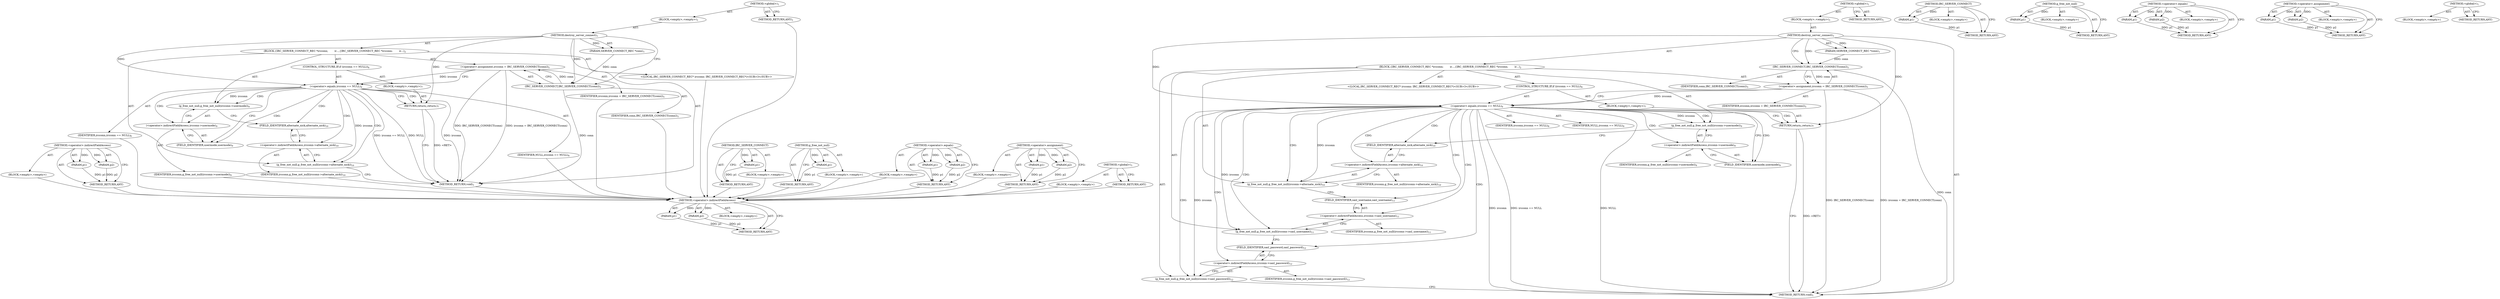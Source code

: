 digraph "&lt;global&gt;" {
vulnerable_67 [label=<(METHOD,&lt;operator&gt;.indirectFieldAccess)>];
vulnerable_68 [label=<(PARAM,p1)>];
vulnerable_69 [label=<(PARAM,p2)>];
vulnerable_70 [label=<(BLOCK,&lt;empty&gt;,&lt;empty&gt;)>];
vulnerable_71 [label=<(METHOD_RETURN,ANY)>];
vulnerable_6 [label=<(METHOD,&lt;global&gt;)<SUB>1</SUB>>];
vulnerable_7 [label=<(BLOCK,&lt;empty&gt;,&lt;empty&gt;)<SUB>1</SUB>>];
vulnerable_8 [label=<(METHOD,destroy_server_connect)<SUB>1</SUB>>];
vulnerable_9 [label=<(PARAM,SERVER_CONNECT_REC *conn)<SUB>1</SUB>>];
vulnerable_10 [label=<(BLOCK,{
	IRC_SERVER_CONNECT_REC *ircconn;

        ir...,{
	IRC_SERVER_CONNECT_REC *ircconn;

        ir...)<SUB>2</SUB>>];
vulnerable_11 [label="<(LOCAL,IRC_SERVER_CONNECT_REC* ircconn: IRC_SERVER_CONNECT_REC*)<SUB>3</SUB>>"];
vulnerable_12 [label=<(&lt;operator&gt;.assignment,ircconn = IRC_SERVER_CONNECT(conn))<SUB>5</SUB>>];
vulnerable_13 [label=<(IDENTIFIER,ircconn,ircconn = IRC_SERVER_CONNECT(conn))<SUB>5</SUB>>];
vulnerable_14 [label=<(IRC_SERVER_CONNECT,IRC_SERVER_CONNECT(conn))<SUB>5</SUB>>];
vulnerable_15 [label=<(IDENTIFIER,conn,IRC_SERVER_CONNECT(conn))<SUB>5</SUB>>];
vulnerable_16 [label=<(CONTROL_STRUCTURE,IF,if (ircconn == NULL))<SUB>6</SUB>>];
vulnerable_17 [label=<(&lt;operator&gt;.equals,ircconn == NULL)<SUB>6</SUB>>];
vulnerable_18 [label=<(IDENTIFIER,ircconn,ircconn == NULL)<SUB>6</SUB>>];
vulnerable_19 [label=<(IDENTIFIER,NULL,ircconn == NULL)<SUB>6</SUB>>];
vulnerable_20 [label=<(BLOCK,&lt;empty&gt;,&lt;empty&gt;)<SUB>7</SUB>>];
vulnerable_21 [label=<(RETURN,return;,return;)<SUB>7</SUB>>];
vulnerable_22 [label=<(g_free_not_null,g_free_not_null(ircconn-&gt;usermode))<SUB>9</SUB>>];
vulnerable_23 [label=<(&lt;operator&gt;.indirectFieldAccess,ircconn-&gt;usermode)<SUB>9</SUB>>];
vulnerable_24 [label=<(IDENTIFIER,ircconn,g_free_not_null(ircconn-&gt;usermode))<SUB>9</SUB>>];
vulnerable_25 [label=<(FIELD_IDENTIFIER,usermode,usermode)<SUB>9</SUB>>];
vulnerable_26 [label=<(g_free_not_null,g_free_not_null(ircconn-&gt;alternate_nick))<SUB>10</SUB>>];
vulnerable_27 [label=<(&lt;operator&gt;.indirectFieldAccess,ircconn-&gt;alternate_nick)<SUB>10</SUB>>];
vulnerable_28 [label=<(IDENTIFIER,ircconn,g_free_not_null(ircconn-&gt;alternate_nick))<SUB>10</SUB>>];
vulnerable_29 [label=<(FIELD_IDENTIFIER,alternate_nick,alternate_nick)<SUB>10</SUB>>];
vulnerable_30 [label=<(METHOD_RETURN,void)<SUB>1</SUB>>];
vulnerable_32 [label=<(METHOD_RETURN,ANY)<SUB>1</SUB>>];
vulnerable_54 [label=<(METHOD,IRC_SERVER_CONNECT)>];
vulnerable_55 [label=<(PARAM,p1)>];
vulnerable_56 [label=<(BLOCK,&lt;empty&gt;,&lt;empty&gt;)>];
vulnerable_57 [label=<(METHOD_RETURN,ANY)>];
vulnerable_63 [label=<(METHOD,g_free_not_null)>];
vulnerable_64 [label=<(PARAM,p1)>];
vulnerable_65 [label=<(BLOCK,&lt;empty&gt;,&lt;empty&gt;)>];
vulnerable_66 [label=<(METHOD_RETURN,ANY)>];
vulnerable_58 [label=<(METHOD,&lt;operator&gt;.equals)>];
vulnerable_59 [label=<(PARAM,p1)>];
vulnerable_60 [label=<(PARAM,p2)>];
vulnerable_61 [label=<(BLOCK,&lt;empty&gt;,&lt;empty&gt;)>];
vulnerable_62 [label=<(METHOD_RETURN,ANY)>];
vulnerable_49 [label=<(METHOD,&lt;operator&gt;.assignment)>];
vulnerable_50 [label=<(PARAM,p1)>];
vulnerable_51 [label=<(PARAM,p2)>];
vulnerable_52 [label=<(BLOCK,&lt;empty&gt;,&lt;empty&gt;)>];
vulnerable_53 [label=<(METHOD_RETURN,ANY)>];
vulnerable_43 [label=<(METHOD,&lt;global&gt;)<SUB>1</SUB>>];
vulnerable_44 [label=<(BLOCK,&lt;empty&gt;,&lt;empty&gt;)>];
vulnerable_45 [label=<(METHOD_RETURN,ANY)>];
fixed_75 [label=<(METHOD,&lt;operator&gt;.indirectFieldAccess)>];
fixed_76 [label=<(PARAM,p1)>];
fixed_77 [label=<(PARAM,p2)>];
fixed_78 [label=<(BLOCK,&lt;empty&gt;,&lt;empty&gt;)>];
fixed_79 [label=<(METHOD_RETURN,ANY)>];
fixed_6 [label=<(METHOD,&lt;global&gt;)<SUB>1</SUB>>];
fixed_7 [label=<(BLOCK,&lt;empty&gt;,&lt;empty&gt;)<SUB>1</SUB>>];
fixed_8 [label=<(METHOD,destroy_server_connect)<SUB>1</SUB>>];
fixed_9 [label=<(PARAM,SERVER_CONNECT_REC *conn)<SUB>1</SUB>>];
fixed_10 [label=<(BLOCK,{
	IRC_SERVER_CONNECT_REC *ircconn;

        ir...,{
	IRC_SERVER_CONNECT_REC *ircconn;

        ir...)<SUB>2</SUB>>];
fixed_11 [label="<(LOCAL,IRC_SERVER_CONNECT_REC* ircconn: IRC_SERVER_CONNECT_REC*)<SUB>3</SUB>>"];
fixed_12 [label=<(&lt;operator&gt;.assignment,ircconn = IRC_SERVER_CONNECT(conn))<SUB>5</SUB>>];
fixed_13 [label=<(IDENTIFIER,ircconn,ircconn = IRC_SERVER_CONNECT(conn))<SUB>5</SUB>>];
fixed_14 [label=<(IRC_SERVER_CONNECT,IRC_SERVER_CONNECT(conn))<SUB>5</SUB>>];
fixed_15 [label=<(IDENTIFIER,conn,IRC_SERVER_CONNECT(conn))<SUB>5</SUB>>];
fixed_16 [label=<(CONTROL_STRUCTURE,IF,if (ircconn == NULL))<SUB>6</SUB>>];
fixed_17 [label=<(&lt;operator&gt;.equals,ircconn == NULL)<SUB>6</SUB>>];
fixed_18 [label=<(IDENTIFIER,ircconn,ircconn == NULL)<SUB>6</SUB>>];
fixed_19 [label=<(IDENTIFIER,NULL,ircconn == NULL)<SUB>6</SUB>>];
fixed_20 [label=<(BLOCK,&lt;empty&gt;,&lt;empty&gt;)<SUB>7</SUB>>];
fixed_21 [label=<(RETURN,return;,return;)<SUB>7</SUB>>];
fixed_22 [label=<(g_free_not_null,g_free_not_null(ircconn-&gt;usermode))<SUB>9</SUB>>];
fixed_23 [label=<(&lt;operator&gt;.indirectFieldAccess,ircconn-&gt;usermode)<SUB>9</SUB>>];
fixed_24 [label=<(IDENTIFIER,ircconn,g_free_not_null(ircconn-&gt;usermode))<SUB>9</SUB>>];
fixed_25 [label=<(FIELD_IDENTIFIER,usermode,usermode)<SUB>9</SUB>>];
fixed_26 [label=<(g_free_not_null,g_free_not_null(ircconn-&gt;alternate_nick))<SUB>10</SUB>>];
fixed_27 [label=<(&lt;operator&gt;.indirectFieldAccess,ircconn-&gt;alternate_nick)<SUB>10</SUB>>];
fixed_28 [label=<(IDENTIFIER,ircconn,g_free_not_null(ircconn-&gt;alternate_nick))<SUB>10</SUB>>];
fixed_29 [label=<(FIELD_IDENTIFIER,alternate_nick,alternate_nick)<SUB>10</SUB>>];
fixed_30 [label=<(g_free_not_null,g_free_not_null(ircconn-&gt;sasl_username))<SUB>11</SUB>>];
fixed_31 [label=<(&lt;operator&gt;.indirectFieldAccess,ircconn-&gt;sasl_username)<SUB>11</SUB>>];
fixed_32 [label=<(IDENTIFIER,ircconn,g_free_not_null(ircconn-&gt;sasl_username))<SUB>11</SUB>>];
fixed_33 [label=<(FIELD_IDENTIFIER,sasl_username,sasl_username)<SUB>11</SUB>>];
fixed_34 [label=<(g_free_not_null,g_free_not_null(ircconn-&gt;sasl_password))<SUB>12</SUB>>];
fixed_35 [label=<(&lt;operator&gt;.indirectFieldAccess,ircconn-&gt;sasl_password)<SUB>12</SUB>>];
fixed_36 [label=<(IDENTIFIER,ircconn,g_free_not_null(ircconn-&gt;sasl_password))<SUB>12</SUB>>];
fixed_37 [label=<(FIELD_IDENTIFIER,sasl_password,sasl_password)<SUB>12</SUB>>];
fixed_38 [label=<(METHOD_RETURN,void)<SUB>1</SUB>>];
fixed_40 [label=<(METHOD_RETURN,ANY)<SUB>1</SUB>>];
fixed_62 [label=<(METHOD,IRC_SERVER_CONNECT)>];
fixed_63 [label=<(PARAM,p1)>];
fixed_64 [label=<(BLOCK,&lt;empty&gt;,&lt;empty&gt;)>];
fixed_65 [label=<(METHOD_RETURN,ANY)>];
fixed_71 [label=<(METHOD,g_free_not_null)>];
fixed_72 [label=<(PARAM,p1)>];
fixed_73 [label=<(BLOCK,&lt;empty&gt;,&lt;empty&gt;)>];
fixed_74 [label=<(METHOD_RETURN,ANY)>];
fixed_66 [label=<(METHOD,&lt;operator&gt;.equals)>];
fixed_67 [label=<(PARAM,p1)>];
fixed_68 [label=<(PARAM,p2)>];
fixed_69 [label=<(BLOCK,&lt;empty&gt;,&lt;empty&gt;)>];
fixed_70 [label=<(METHOD_RETURN,ANY)>];
fixed_57 [label=<(METHOD,&lt;operator&gt;.assignment)>];
fixed_58 [label=<(PARAM,p1)>];
fixed_59 [label=<(PARAM,p2)>];
fixed_60 [label=<(BLOCK,&lt;empty&gt;,&lt;empty&gt;)>];
fixed_61 [label=<(METHOD_RETURN,ANY)>];
fixed_51 [label=<(METHOD,&lt;global&gt;)<SUB>1</SUB>>];
fixed_52 [label=<(BLOCK,&lt;empty&gt;,&lt;empty&gt;)>];
fixed_53 [label=<(METHOD_RETURN,ANY)>];
vulnerable_67 -> vulnerable_68  [key=0, label="AST: "];
vulnerable_67 -> vulnerable_68  [key=1, label="DDG: "];
vulnerable_67 -> vulnerable_70  [key=0, label="AST: "];
vulnerable_67 -> vulnerable_69  [key=0, label="AST: "];
vulnerable_67 -> vulnerable_69  [key=1, label="DDG: "];
vulnerable_67 -> vulnerable_71  [key=0, label="AST: "];
vulnerable_67 -> vulnerable_71  [key=1, label="CFG: "];
vulnerable_68 -> vulnerable_71  [key=0, label="DDG: p1"];
vulnerable_69 -> vulnerable_71  [key=0, label="DDG: p2"];
vulnerable_70 -> fixed_75  [key=0];
vulnerable_71 -> fixed_75  [key=0];
vulnerable_6 -> vulnerable_7  [key=0, label="AST: "];
vulnerable_6 -> vulnerable_32  [key=0, label="AST: "];
vulnerable_6 -> vulnerable_32  [key=1, label="CFG: "];
vulnerable_7 -> vulnerable_8  [key=0, label="AST: "];
vulnerable_8 -> vulnerable_9  [key=0, label="AST: "];
vulnerable_8 -> vulnerable_9  [key=1, label="DDG: "];
vulnerable_8 -> vulnerable_10  [key=0, label="AST: "];
vulnerable_8 -> vulnerable_30  [key=0, label="AST: "];
vulnerable_8 -> vulnerable_14  [key=0, label="CFG: "];
vulnerable_8 -> vulnerable_14  [key=1, label="DDG: "];
vulnerable_8 -> vulnerable_17  [key=0, label="DDG: "];
vulnerable_8 -> vulnerable_21  [key=0, label="DDG: "];
vulnerable_9 -> vulnerable_14  [key=0, label="DDG: conn"];
vulnerable_10 -> vulnerable_11  [key=0, label="AST: "];
vulnerable_10 -> vulnerable_12  [key=0, label="AST: "];
vulnerable_10 -> vulnerable_16  [key=0, label="AST: "];
vulnerable_10 -> vulnerable_22  [key=0, label="AST: "];
vulnerable_10 -> vulnerable_26  [key=0, label="AST: "];
vulnerable_11 -> fixed_75  [key=0];
vulnerable_12 -> vulnerable_13  [key=0, label="AST: "];
vulnerable_12 -> vulnerable_14  [key=0, label="AST: "];
vulnerable_12 -> vulnerable_17  [key=0, label="CFG: "];
vulnerable_12 -> vulnerable_17  [key=1, label="DDG: ircconn"];
vulnerable_12 -> vulnerable_30  [key=0, label="DDG: IRC_SERVER_CONNECT(conn)"];
vulnerable_12 -> vulnerable_30  [key=1, label="DDG: ircconn = IRC_SERVER_CONNECT(conn)"];
vulnerable_13 -> fixed_75  [key=0];
vulnerable_14 -> vulnerable_15  [key=0, label="AST: "];
vulnerable_14 -> vulnerable_12  [key=0, label="CFG: "];
vulnerable_14 -> vulnerable_12  [key=1, label="DDG: conn"];
vulnerable_14 -> vulnerable_30  [key=0, label="DDG: conn"];
vulnerable_15 -> fixed_75  [key=0];
vulnerable_16 -> vulnerable_17  [key=0, label="AST: "];
vulnerable_16 -> vulnerable_20  [key=0, label="AST: "];
vulnerable_17 -> vulnerable_18  [key=0, label="AST: "];
vulnerable_17 -> vulnerable_19  [key=0, label="AST: "];
vulnerable_17 -> vulnerable_21  [key=0, label="CFG: "];
vulnerable_17 -> vulnerable_21  [key=1, label="CDG: "];
vulnerable_17 -> vulnerable_25  [key=0, label="CFG: "];
vulnerable_17 -> vulnerable_25  [key=1, label="CDG: "];
vulnerable_17 -> vulnerable_30  [key=0, label="DDG: ircconn"];
vulnerable_17 -> vulnerable_30  [key=1, label="DDG: ircconn == NULL"];
vulnerable_17 -> vulnerable_30  [key=2, label="DDG: NULL"];
vulnerable_17 -> vulnerable_22  [key=0, label="DDG: ircconn"];
vulnerable_17 -> vulnerable_22  [key=1, label="CDG: "];
vulnerable_17 -> vulnerable_26  [key=0, label="DDG: ircconn"];
vulnerable_17 -> vulnerable_26  [key=1, label="CDG: "];
vulnerable_17 -> vulnerable_29  [key=0, label="CDG: "];
vulnerable_17 -> vulnerable_23  [key=0, label="CDG: "];
vulnerable_17 -> vulnerable_27  [key=0, label="CDG: "];
vulnerable_18 -> fixed_75  [key=0];
vulnerable_19 -> fixed_75  [key=0];
vulnerable_20 -> vulnerable_21  [key=0, label="AST: "];
vulnerable_21 -> vulnerable_30  [key=0, label="CFG: "];
vulnerable_21 -> vulnerable_30  [key=1, label="DDG: &lt;RET&gt;"];
vulnerable_22 -> vulnerable_23  [key=0, label="AST: "];
vulnerable_22 -> vulnerable_29  [key=0, label="CFG: "];
vulnerable_23 -> vulnerable_24  [key=0, label="AST: "];
vulnerable_23 -> vulnerable_25  [key=0, label="AST: "];
vulnerable_23 -> vulnerable_22  [key=0, label="CFG: "];
vulnerable_24 -> fixed_75  [key=0];
vulnerable_25 -> vulnerable_23  [key=0, label="CFG: "];
vulnerable_26 -> vulnerable_27  [key=0, label="AST: "];
vulnerable_26 -> vulnerable_30  [key=0, label="CFG: "];
vulnerable_27 -> vulnerable_28  [key=0, label="AST: "];
vulnerable_27 -> vulnerable_29  [key=0, label="AST: "];
vulnerable_27 -> vulnerable_26  [key=0, label="CFG: "];
vulnerable_28 -> fixed_75  [key=0];
vulnerable_29 -> vulnerable_27  [key=0, label="CFG: "];
vulnerable_30 -> fixed_75  [key=0];
vulnerable_32 -> fixed_75  [key=0];
vulnerable_54 -> vulnerable_55  [key=0, label="AST: "];
vulnerable_54 -> vulnerable_55  [key=1, label="DDG: "];
vulnerable_54 -> vulnerable_56  [key=0, label="AST: "];
vulnerable_54 -> vulnerable_57  [key=0, label="AST: "];
vulnerable_54 -> vulnerable_57  [key=1, label="CFG: "];
vulnerable_55 -> vulnerable_57  [key=0, label="DDG: p1"];
vulnerable_56 -> fixed_75  [key=0];
vulnerable_57 -> fixed_75  [key=0];
vulnerable_63 -> vulnerable_64  [key=0, label="AST: "];
vulnerable_63 -> vulnerable_64  [key=1, label="DDG: "];
vulnerable_63 -> vulnerable_65  [key=0, label="AST: "];
vulnerable_63 -> vulnerable_66  [key=0, label="AST: "];
vulnerable_63 -> vulnerable_66  [key=1, label="CFG: "];
vulnerable_64 -> vulnerable_66  [key=0, label="DDG: p1"];
vulnerable_65 -> fixed_75  [key=0];
vulnerable_66 -> fixed_75  [key=0];
vulnerable_58 -> vulnerable_59  [key=0, label="AST: "];
vulnerable_58 -> vulnerable_59  [key=1, label="DDG: "];
vulnerable_58 -> vulnerable_61  [key=0, label="AST: "];
vulnerable_58 -> vulnerable_60  [key=0, label="AST: "];
vulnerable_58 -> vulnerable_60  [key=1, label="DDG: "];
vulnerable_58 -> vulnerable_62  [key=0, label="AST: "];
vulnerable_58 -> vulnerable_62  [key=1, label="CFG: "];
vulnerable_59 -> vulnerable_62  [key=0, label="DDG: p1"];
vulnerable_60 -> vulnerable_62  [key=0, label="DDG: p2"];
vulnerable_61 -> fixed_75  [key=0];
vulnerable_62 -> fixed_75  [key=0];
vulnerable_49 -> vulnerable_50  [key=0, label="AST: "];
vulnerable_49 -> vulnerable_50  [key=1, label="DDG: "];
vulnerable_49 -> vulnerable_52  [key=0, label="AST: "];
vulnerable_49 -> vulnerable_51  [key=0, label="AST: "];
vulnerable_49 -> vulnerable_51  [key=1, label="DDG: "];
vulnerable_49 -> vulnerable_53  [key=0, label="AST: "];
vulnerable_49 -> vulnerable_53  [key=1, label="CFG: "];
vulnerable_50 -> vulnerable_53  [key=0, label="DDG: p1"];
vulnerable_51 -> vulnerable_53  [key=0, label="DDG: p2"];
vulnerable_52 -> fixed_75  [key=0];
vulnerable_53 -> fixed_75  [key=0];
vulnerable_43 -> vulnerable_44  [key=0, label="AST: "];
vulnerable_43 -> vulnerable_45  [key=0, label="AST: "];
vulnerable_43 -> vulnerable_45  [key=1, label="CFG: "];
vulnerable_44 -> fixed_75  [key=0];
vulnerable_45 -> fixed_75  [key=0];
fixed_75 -> fixed_76  [key=0, label="AST: "];
fixed_75 -> fixed_76  [key=1, label="DDG: "];
fixed_75 -> fixed_78  [key=0, label="AST: "];
fixed_75 -> fixed_77  [key=0, label="AST: "];
fixed_75 -> fixed_77  [key=1, label="DDG: "];
fixed_75 -> fixed_79  [key=0, label="AST: "];
fixed_75 -> fixed_79  [key=1, label="CFG: "];
fixed_76 -> fixed_79  [key=0, label="DDG: p1"];
fixed_77 -> fixed_79  [key=0, label="DDG: p2"];
fixed_6 -> fixed_7  [key=0, label="AST: "];
fixed_6 -> fixed_40  [key=0, label="AST: "];
fixed_6 -> fixed_40  [key=1, label="CFG: "];
fixed_7 -> fixed_8  [key=0, label="AST: "];
fixed_8 -> fixed_9  [key=0, label="AST: "];
fixed_8 -> fixed_9  [key=1, label="DDG: "];
fixed_8 -> fixed_10  [key=0, label="AST: "];
fixed_8 -> fixed_38  [key=0, label="AST: "];
fixed_8 -> fixed_14  [key=0, label="CFG: "];
fixed_8 -> fixed_14  [key=1, label="DDG: "];
fixed_8 -> fixed_17  [key=0, label="DDG: "];
fixed_8 -> fixed_21  [key=0, label="DDG: "];
fixed_9 -> fixed_14  [key=0, label="DDG: conn"];
fixed_10 -> fixed_11  [key=0, label="AST: "];
fixed_10 -> fixed_12  [key=0, label="AST: "];
fixed_10 -> fixed_16  [key=0, label="AST: "];
fixed_10 -> fixed_22  [key=0, label="AST: "];
fixed_10 -> fixed_26  [key=0, label="AST: "];
fixed_10 -> fixed_30  [key=0, label="AST: "];
fixed_10 -> fixed_34  [key=0, label="AST: "];
fixed_12 -> fixed_13  [key=0, label="AST: "];
fixed_12 -> fixed_14  [key=0, label="AST: "];
fixed_12 -> fixed_17  [key=0, label="CFG: "];
fixed_12 -> fixed_17  [key=1, label="DDG: ircconn"];
fixed_12 -> fixed_38  [key=0, label="DDG: IRC_SERVER_CONNECT(conn)"];
fixed_12 -> fixed_38  [key=1, label="DDG: ircconn = IRC_SERVER_CONNECT(conn)"];
fixed_14 -> fixed_15  [key=0, label="AST: "];
fixed_14 -> fixed_12  [key=0, label="CFG: "];
fixed_14 -> fixed_12  [key=1, label="DDG: conn"];
fixed_14 -> fixed_38  [key=0, label="DDG: conn"];
fixed_16 -> fixed_17  [key=0, label="AST: "];
fixed_16 -> fixed_20  [key=0, label="AST: "];
fixed_17 -> fixed_18  [key=0, label="AST: "];
fixed_17 -> fixed_19  [key=0, label="AST: "];
fixed_17 -> fixed_21  [key=0, label="CFG: "];
fixed_17 -> fixed_21  [key=1, label="CDG: "];
fixed_17 -> fixed_25  [key=0, label="CFG: "];
fixed_17 -> fixed_25  [key=1, label="CDG: "];
fixed_17 -> fixed_38  [key=0, label="DDG: ircconn"];
fixed_17 -> fixed_38  [key=1, label="DDG: ircconn == NULL"];
fixed_17 -> fixed_38  [key=2, label="DDG: NULL"];
fixed_17 -> fixed_22  [key=0, label="DDG: ircconn"];
fixed_17 -> fixed_22  [key=1, label="CDG: "];
fixed_17 -> fixed_26  [key=0, label="DDG: ircconn"];
fixed_17 -> fixed_26  [key=1, label="CDG: "];
fixed_17 -> fixed_30  [key=0, label="DDG: ircconn"];
fixed_17 -> fixed_30  [key=1, label="CDG: "];
fixed_17 -> fixed_34  [key=0, label="DDG: ircconn"];
fixed_17 -> fixed_34  [key=1, label="CDG: "];
fixed_17 -> fixed_29  [key=0, label="CDG: "];
fixed_17 -> fixed_33  [key=0, label="CDG: "];
fixed_17 -> fixed_23  [key=0, label="CDG: "];
fixed_17 -> fixed_35  [key=0, label="CDG: "];
fixed_17 -> fixed_37  [key=0, label="CDG: "];
fixed_17 -> fixed_27  [key=0, label="CDG: "];
fixed_17 -> fixed_31  [key=0, label="CDG: "];
fixed_20 -> fixed_21  [key=0, label="AST: "];
fixed_21 -> fixed_38  [key=0, label="CFG: "];
fixed_21 -> fixed_38  [key=1, label="DDG: &lt;RET&gt;"];
fixed_22 -> fixed_23  [key=0, label="AST: "];
fixed_22 -> fixed_29  [key=0, label="CFG: "];
fixed_23 -> fixed_24  [key=0, label="AST: "];
fixed_23 -> fixed_25  [key=0, label="AST: "];
fixed_23 -> fixed_22  [key=0, label="CFG: "];
fixed_25 -> fixed_23  [key=0, label="CFG: "];
fixed_26 -> fixed_27  [key=0, label="AST: "];
fixed_26 -> fixed_33  [key=0, label="CFG: "];
fixed_27 -> fixed_28  [key=0, label="AST: "];
fixed_27 -> fixed_29  [key=0, label="AST: "];
fixed_27 -> fixed_26  [key=0, label="CFG: "];
fixed_29 -> fixed_27  [key=0, label="CFG: "];
fixed_30 -> fixed_31  [key=0, label="AST: "];
fixed_30 -> fixed_37  [key=0, label="CFG: "];
fixed_31 -> fixed_32  [key=0, label="AST: "];
fixed_31 -> fixed_33  [key=0, label="AST: "];
fixed_31 -> fixed_30  [key=0, label="CFG: "];
fixed_33 -> fixed_31  [key=0, label="CFG: "];
fixed_34 -> fixed_35  [key=0, label="AST: "];
fixed_34 -> fixed_38  [key=0, label="CFG: "];
fixed_35 -> fixed_36  [key=0, label="AST: "];
fixed_35 -> fixed_37  [key=0, label="AST: "];
fixed_35 -> fixed_34  [key=0, label="CFG: "];
fixed_37 -> fixed_35  [key=0, label="CFG: "];
fixed_62 -> fixed_63  [key=0, label="AST: "];
fixed_62 -> fixed_63  [key=1, label="DDG: "];
fixed_62 -> fixed_64  [key=0, label="AST: "];
fixed_62 -> fixed_65  [key=0, label="AST: "];
fixed_62 -> fixed_65  [key=1, label="CFG: "];
fixed_63 -> fixed_65  [key=0, label="DDG: p1"];
fixed_71 -> fixed_72  [key=0, label="AST: "];
fixed_71 -> fixed_72  [key=1, label="DDG: "];
fixed_71 -> fixed_73  [key=0, label="AST: "];
fixed_71 -> fixed_74  [key=0, label="AST: "];
fixed_71 -> fixed_74  [key=1, label="CFG: "];
fixed_72 -> fixed_74  [key=0, label="DDG: p1"];
fixed_66 -> fixed_67  [key=0, label="AST: "];
fixed_66 -> fixed_67  [key=1, label="DDG: "];
fixed_66 -> fixed_69  [key=0, label="AST: "];
fixed_66 -> fixed_68  [key=0, label="AST: "];
fixed_66 -> fixed_68  [key=1, label="DDG: "];
fixed_66 -> fixed_70  [key=0, label="AST: "];
fixed_66 -> fixed_70  [key=1, label="CFG: "];
fixed_67 -> fixed_70  [key=0, label="DDG: p1"];
fixed_68 -> fixed_70  [key=0, label="DDG: p2"];
fixed_57 -> fixed_58  [key=0, label="AST: "];
fixed_57 -> fixed_58  [key=1, label="DDG: "];
fixed_57 -> fixed_60  [key=0, label="AST: "];
fixed_57 -> fixed_59  [key=0, label="AST: "];
fixed_57 -> fixed_59  [key=1, label="DDG: "];
fixed_57 -> fixed_61  [key=0, label="AST: "];
fixed_57 -> fixed_61  [key=1, label="CFG: "];
fixed_58 -> fixed_61  [key=0, label="DDG: p1"];
fixed_59 -> fixed_61  [key=0, label="DDG: p2"];
fixed_51 -> fixed_52  [key=0, label="AST: "];
fixed_51 -> fixed_53  [key=0, label="AST: "];
fixed_51 -> fixed_53  [key=1, label="CFG: "];
}
